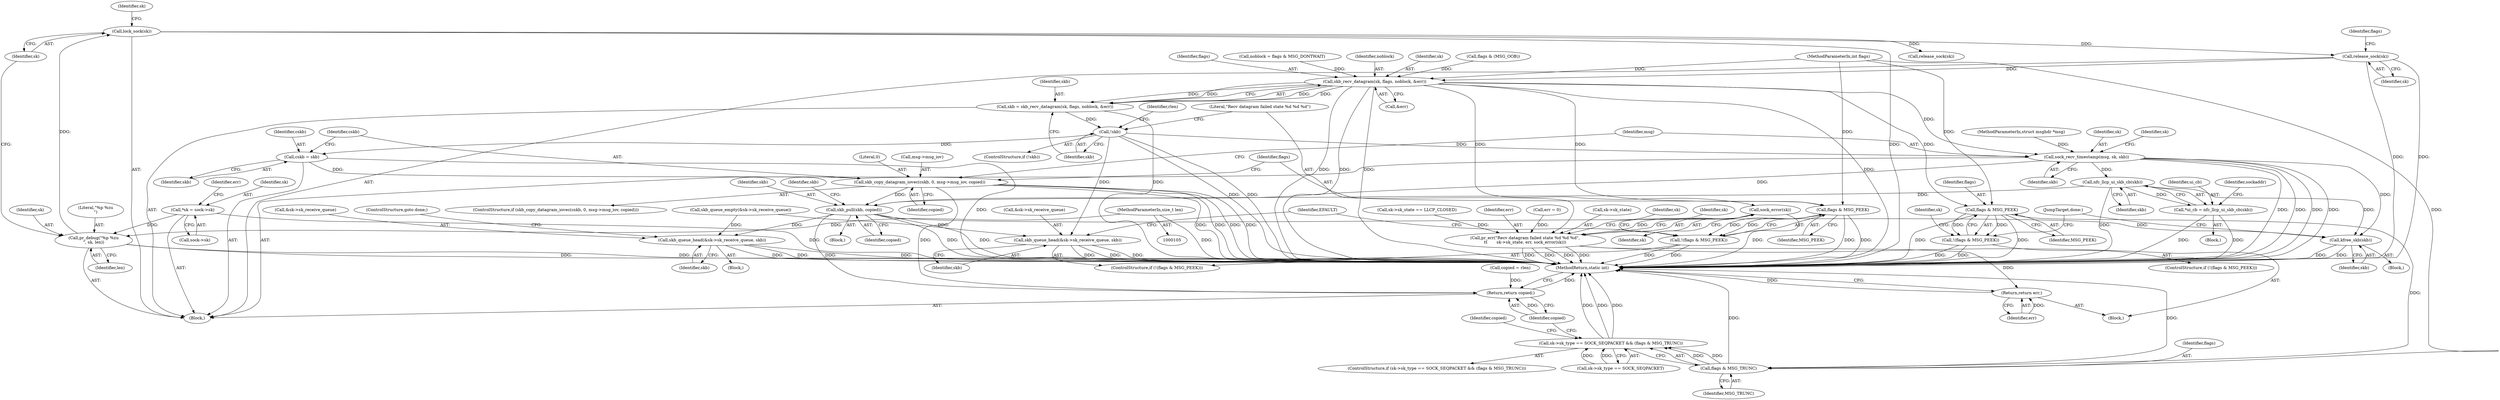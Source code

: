 digraph "0_linux_f3d3342602f8bcbf37d7c46641cb9bca7618eb1c_24@pointer" {
"1000155" [label="(Call,release_sock(sk))"];
"1000136" [label="(Call,lock_sock(sk))"];
"1000132" [label="(Call,pr_debug(\"%p %zu\n\", sk, len))"];
"1000119" [label="(Call,*sk = sock->sk)"];
"1000109" [label="(MethodParameterIn,size_t len)"];
"1000166" [label="(Call,skb_recv_datagram(sk, flags, noblock, &err))"];
"1000164" [label="(Call,skb = skb_recv_datagram(sk, flags, noblock, &err))"];
"1000173" [label="(Call,!skb)"];
"1000199" [label="(Call,cskb = skb)"];
"1000203" [label="(Call,skb_copy_datagram_iovec(cskb, 0, msg->msg_iov, copied))"];
"1000322" [label="(Call,skb_pull(skb, copied))"];
"1000330" [label="(Call,skb_queue_head(&sk->sk_receive_queue, skb))"];
"1000337" [label="(Call,kfree_skb(skb))"];
"1000353" [label="(Return,return copied;)"];
"1000216" [label="(Call,skb_queue_head(&sk->sk_receive_queue, skb))"];
"1000225" [label="(Call,sock_recv_timestamp(msg, sk, skb))"];
"1000243" [label="(Call,nfc_llcp_ui_skb_cb(skb))"];
"1000241" [label="(Call,*ui_cb = nfc_llcp_ui_skb_cb(skb))"];
"1000182" [label="(Call,sock_error(sk))"];
"1000176" [label="(Call,pr_err(\"Recv datagram failed state %d %d %d\",\n\t\t       sk->sk_state, err, sock_error(sk)))"];
"1000192" [label="(Return,return err;)"];
"1000213" [label="(Call,flags & MSG_PEEK)"];
"1000212" [label="(Call,!(flags & MSG_PEEK))"];
"1000299" [label="(Call,flags & MSG_PEEK)"];
"1000298" [label="(Call,!(flags & MSG_PEEK))"];
"1000347" [label="(Call,flags & MSG_TRUNC)"];
"1000341" [label="(Call,sk->sk_type == SOCK_SEQPACKET && (flags & MSG_TRUNC))"];
"1000166" [label="(Call,skb_recv_datagram(sk, flags, noblock, &err))"];
"1000219" [label="(Identifier,sk)"];
"1000121" [label="(Call,sock->sk)"];
"1000321" [label="(Block,)"];
"1000203" [label="(Call,skb_copy_datagram_iovec(cskb, 0, msg->msg_iov, copied))"];
"1000221" [label="(Identifier,skb)"];
"1000242" [label="(Identifier,ui_cb)"];
"1000130" [label="(Identifier,err)"];
"1000168" [label="(Identifier,flags)"];
"1000214" [label="(Identifier,flags)"];
"1000217" [label="(Call,&sk->sk_receive_queue)"];
"1000113" [label="(Call,noblock = flags & MSG_DONTWAIT)"];
"1000192" [label="(Return,return err;)"];
"1000135" [label="(Identifier,len)"];
"1000169" [label="(Identifier,noblock)"];
"1000170" [label="(Call,&err)"];
"1000331" [label="(Call,&sk->sk_receive_queue)"];
"1000351" [label="(Identifier,copied)"];
"1000209" [label="(Identifier,copied)"];
"1000323" [label="(Identifier,skb)"];
"1000195" [label="(Identifier,rlen)"];
"1000165" [label="(Identifier,skb)"];
"1000132" [label="(Call,pr_debug(\"%p %zu\n\", sk, len))"];
"1000167" [label="(Identifier,sk)"];
"1000178" [label="(Call,sk->sk_state)"];
"1000164" [label="(Call,skb = skb_recv_datagram(sk, flags, noblock, &err))"];
"1000353" [label="(Return,return copied;)"];
"1000307" [label="(Identifier,sk)"];
"1000134" [label="(Identifier,sk)"];
"1000226" [label="(Identifier,msg)"];
"1000187" [label="(Identifier,sk)"];
"1000177" [label="(Literal,\"Recv datagram failed state %d %d %d\")"];
"1000212" [label="(Call,!(flags & MSG_PEEK))"];
"1000322" [label="(Call,skb_pull(skb, copied))"];
"1000244" [label="(Identifier,skb)"];
"1000111" [label="(Block,)"];
"1000330" [label="(Call,skb_queue_head(&sk->sk_receive_queue, skb))"];
"1000140" [label="(Call,sk->sk_state == LLCP_CLOSED)"];
"1000155" [label="(Call,release_sock(sk))"];
"1000172" [label="(ControlStructure,if (!skb))"];
"1000158" [label="(Call,flags & (MSG_OOB))"];
"1000241" [label="(Call,*ui_cb = nfc_llcp_ui_skb_cb(skb))"];
"1000349" [label="(Identifier,MSG_TRUNC)"];
"1000182" [label="(Call,sock_error(sk))"];
"1000348" [label="(Identifier,flags)"];
"1000183" [label="(Identifier,sk)"];
"1000200" [label="(Identifier,cskb)"];
"1000336" [label="(ControlStructure,goto done;)"];
"1000205" [label="(Literal,0)"];
"1000136" [label="(Call,lock_sock(sk))"];
"1000120" [label="(Identifier,sk)"];
"1000224" [label="(Identifier,EFAULT)"];
"1000340" [label="(ControlStructure,if (sk->sk_type == SOCK_SEQPACKET && (flags & MSG_TRUNC)))"];
"1000302" [label="(Block,)"];
"1000297" [label="(ControlStructure,if (!(flags & MSG_PEEK)))"];
"1000156" [label="(Identifier,sk)"];
"1000327" [label="(Identifier,skb)"];
"1000300" [label="(Identifier,flags)"];
"1000110" [label="(MethodParameterIn,int flags)"];
"1000206" [label="(Call,msg->msg_iov)"];
"1000239" [label="(Block,)"];
"1000354" [label="(Identifier,copied)"];
"1000142" [label="(Identifier,sk)"];
"1000299" [label="(Call,flags & MSG_PEEK)"];
"1000335" [label="(Identifier,skb)"];
"1000137" [label="(Identifier,sk)"];
"1000181" [label="(Identifier,err)"];
"1000329" [label="(Block,)"];
"1000324" [label="(Identifier,copied)"];
"1000301" [label="(Identifier,MSG_PEEK)"];
"1000151" [label="(Call,release_sock(sk))"];
"1000228" [label="(Identifier,skb)"];
"1000108" [label="(MethodParameterIn,struct msghdr *msg)"];
"1000227" [label="(Identifier,sk)"];
"1000342" [label="(Call,sk->sk_type == SOCK_SEQPACKET)"];
"1000201" [label="(Identifier,skb)"];
"1000243" [label="(Call,nfc_llcp_ui_skb_cb(skb))"];
"1000341" [label="(Call,sk->sk_type == SOCK_SEQPACKET && (flags & MSG_TRUNC))"];
"1000119" [label="(Call,*sk = sock->sk)"];
"1000199" [label="(Call,cskb = skb)"];
"1000338" [label="(Identifier,skb)"];
"1000204" [label="(Identifier,cskb)"];
"1000176" [label="(Call,pr_err(\"Recv datagram failed state %d %d %d\",\n\t\t       sk->sk_state, err, sock_error(sk)))"];
"1000174" [label="(Identifier,skb)"];
"1000215" [label="(Identifier,MSG_PEEK)"];
"1000109" [label="(MethodParameterIn,size_t len)"];
"1000225" [label="(Call,sock_recv_timestamp(msg, sk, skb))"];
"1000355" [label="(MethodReturn,static int)"];
"1000129" [label="(Call,err = 0)"];
"1000193" [label="(Identifier,err)"];
"1000145" [label="(Call,skb_queue_empty(&sk->sk_receive_queue))"];
"1000211" [label="(ControlStructure,if (!(flags & MSG_PEEK)))"];
"1000175" [label="(Block,)"];
"1000347" [label="(Call,flags & MSG_TRUNC)"];
"1000202" [label="(ControlStructure,if (skb_copy_datagram_iovec(cskb, 0, msg->msg_iov, copied)))"];
"1000233" [label="(Identifier,sk)"];
"1000173" [label="(Call,!skb)"];
"1000213" [label="(Call,flags & MSG_PEEK)"];
"1000216" [label="(Call,skb_queue_head(&sk->sk_receive_queue, skb))"];
"1000159" [label="(Identifier,flags)"];
"1000350" [label="(Call,copied = rlen)"];
"1000133" [label="(Literal,\"%p %zu\n\")"];
"1000298" [label="(Call,!(flags & MSG_PEEK))"];
"1000247" [label="(Identifier,sockaddr)"];
"1000339" [label="(JumpTarget,done:)"];
"1000337" [label="(Call,kfree_skb(skb))"];
"1000155" -> "1000111"  [label="AST: "];
"1000155" -> "1000156"  [label="CFG: "];
"1000156" -> "1000155"  [label="AST: "];
"1000159" -> "1000155"  [label="CFG: "];
"1000155" -> "1000355"  [label="DDG: "];
"1000155" -> "1000355"  [label="DDG: "];
"1000136" -> "1000155"  [label="DDG: "];
"1000155" -> "1000166"  [label="DDG: "];
"1000136" -> "1000111"  [label="AST: "];
"1000136" -> "1000137"  [label="CFG: "];
"1000137" -> "1000136"  [label="AST: "];
"1000142" -> "1000136"  [label="CFG: "];
"1000136" -> "1000355"  [label="DDG: "];
"1000132" -> "1000136"  [label="DDG: "];
"1000136" -> "1000151"  [label="DDG: "];
"1000132" -> "1000111"  [label="AST: "];
"1000132" -> "1000135"  [label="CFG: "];
"1000133" -> "1000132"  [label="AST: "];
"1000134" -> "1000132"  [label="AST: "];
"1000135" -> "1000132"  [label="AST: "];
"1000137" -> "1000132"  [label="CFG: "];
"1000132" -> "1000355"  [label="DDG: "];
"1000132" -> "1000355"  [label="DDG: "];
"1000119" -> "1000132"  [label="DDG: "];
"1000109" -> "1000132"  [label="DDG: "];
"1000119" -> "1000111"  [label="AST: "];
"1000119" -> "1000121"  [label="CFG: "];
"1000120" -> "1000119"  [label="AST: "];
"1000121" -> "1000119"  [label="AST: "];
"1000130" -> "1000119"  [label="CFG: "];
"1000119" -> "1000355"  [label="DDG: "];
"1000109" -> "1000105"  [label="AST: "];
"1000109" -> "1000355"  [label="DDG: "];
"1000166" -> "1000164"  [label="AST: "];
"1000166" -> "1000170"  [label="CFG: "];
"1000167" -> "1000166"  [label="AST: "];
"1000168" -> "1000166"  [label="AST: "];
"1000169" -> "1000166"  [label="AST: "];
"1000170" -> "1000166"  [label="AST: "];
"1000164" -> "1000166"  [label="CFG: "];
"1000166" -> "1000355"  [label="DDG: "];
"1000166" -> "1000355"  [label="DDG: "];
"1000166" -> "1000355"  [label="DDG: "];
"1000166" -> "1000355"  [label="DDG: "];
"1000166" -> "1000164"  [label="DDG: "];
"1000166" -> "1000164"  [label="DDG: "];
"1000166" -> "1000164"  [label="DDG: "];
"1000166" -> "1000164"  [label="DDG: "];
"1000158" -> "1000166"  [label="DDG: "];
"1000110" -> "1000166"  [label="DDG: "];
"1000113" -> "1000166"  [label="DDG: "];
"1000166" -> "1000182"  [label="DDG: "];
"1000166" -> "1000213"  [label="DDG: "];
"1000166" -> "1000225"  [label="DDG: "];
"1000166" -> "1000299"  [label="DDG: "];
"1000164" -> "1000111"  [label="AST: "];
"1000165" -> "1000164"  [label="AST: "];
"1000174" -> "1000164"  [label="CFG: "];
"1000164" -> "1000355"  [label="DDG: "];
"1000164" -> "1000173"  [label="DDG: "];
"1000173" -> "1000172"  [label="AST: "];
"1000173" -> "1000174"  [label="CFG: "];
"1000174" -> "1000173"  [label="AST: "];
"1000177" -> "1000173"  [label="CFG: "];
"1000195" -> "1000173"  [label="CFG: "];
"1000173" -> "1000355"  [label="DDG: "];
"1000173" -> "1000355"  [label="DDG: "];
"1000173" -> "1000199"  [label="DDG: "];
"1000173" -> "1000216"  [label="DDG: "];
"1000173" -> "1000225"  [label="DDG: "];
"1000199" -> "1000111"  [label="AST: "];
"1000199" -> "1000201"  [label="CFG: "];
"1000200" -> "1000199"  [label="AST: "];
"1000201" -> "1000199"  [label="AST: "];
"1000204" -> "1000199"  [label="CFG: "];
"1000199" -> "1000355"  [label="DDG: "];
"1000199" -> "1000203"  [label="DDG: "];
"1000203" -> "1000202"  [label="AST: "];
"1000203" -> "1000209"  [label="CFG: "];
"1000204" -> "1000203"  [label="AST: "];
"1000205" -> "1000203"  [label="AST: "];
"1000206" -> "1000203"  [label="AST: "];
"1000209" -> "1000203"  [label="AST: "];
"1000214" -> "1000203"  [label="CFG: "];
"1000226" -> "1000203"  [label="CFG: "];
"1000203" -> "1000355"  [label="DDG: "];
"1000203" -> "1000355"  [label="DDG: "];
"1000203" -> "1000355"  [label="DDG: "];
"1000203" -> "1000355"  [label="DDG: "];
"1000203" -> "1000322"  [label="DDG: "];
"1000203" -> "1000353"  [label="DDG: "];
"1000322" -> "1000321"  [label="AST: "];
"1000322" -> "1000324"  [label="CFG: "];
"1000323" -> "1000322"  [label="AST: "];
"1000324" -> "1000322"  [label="AST: "];
"1000327" -> "1000322"  [label="CFG: "];
"1000322" -> "1000355"  [label="DDG: "];
"1000322" -> "1000355"  [label="DDG: "];
"1000225" -> "1000322"  [label="DDG: "];
"1000243" -> "1000322"  [label="DDG: "];
"1000322" -> "1000330"  [label="DDG: "];
"1000322" -> "1000337"  [label="DDG: "];
"1000322" -> "1000353"  [label="DDG: "];
"1000330" -> "1000329"  [label="AST: "];
"1000330" -> "1000335"  [label="CFG: "];
"1000331" -> "1000330"  [label="AST: "];
"1000335" -> "1000330"  [label="AST: "];
"1000336" -> "1000330"  [label="CFG: "];
"1000330" -> "1000355"  [label="DDG: "];
"1000330" -> "1000355"  [label="DDG: "];
"1000330" -> "1000355"  [label="DDG: "];
"1000145" -> "1000330"  [label="DDG: "];
"1000337" -> "1000302"  [label="AST: "];
"1000337" -> "1000338"  [label="CFG: "];
"1000338" -> "1000337"  [label="AST: "];
"1000339" -> "1000337"  [label="CFG: "];
"1000337" -> "1000355"  [label="DDG: "];
"1000337" -> "1000355"  [label="DDG: "];
"1000225" -> "1000337"  [label="DDG: "];
"1000243" -> "1000337"  [label="DDG: "];
"1000353" -> "1000111"  [label="AST: "];
"1000353" -> "1000354"  [label="CFG: "];
"1000354" -> "1000353"  [label="AST: "];
"1000355" -> "1000353"  [label="CFG: "];
"1000353" -> "1000355"  [label="DDG: "];
"1000354" -> "1000353"  [label="DDG: "];
"1000350" -> "1000353"  [label="DDG: "];
"1000216" -> "1000211"  [label="AST: "];
"1000216" -> "1000221"  [label="CFG: "];
"1000217" -> "1000216"  [label="AST: "];
"1000221" -> "1000216"  [label="AST: "];
"1000224" -> "1000216"  [label="CFG: "];
"1000216" -> "1000355"  [label="DDG: "];
"1000216" -> "1000355"  [label="DDG: "];
"1000216" -> "1000355"  [label="DDG: "];
"1000145" -> "1000216"  [label="DDG: "];
"1000225" -> "1000111"  [label="AST: "];
"1000225" -> "1000228"  [label="CFG: "];
"1000226" -> "1000225"  [label="AST: "];
"1000227" -> "1000225"  [label="AST: "];
"1000228" -> "1000225"  [label="AST: "];
"1000233" -> "1000225"  [label="CFG: "];
"1000225" -> "1000355"  [label="DDG: "];
"1000225" -> "1000355"  [label="DDG: "];
"1000225" -> "1000355"  [label="DDG: "];
"1000225" -> "1000355"  [label="DDG: "];
"1000108" -> "1000225"  [label="DDG: "];
"1000225" -> "1000243"  [label="DDG: "];
"1000243" -> "1000241"  [label="AST: "];
"1000243" -> "1000244"  [label="CFG: "];
"1000244" -> "1000243"  [label="AST: "];
"1000241" -> "1000243"  [label="CFG: "];
"1000243" -> "1000355"  [label="DDG: "];
"1000243" -> "1000241"  [label="DDG: "];
"1000241" -> "1000239"  [label="AST: "];
"1000242" -> "1000241"  [label="AST: "];
"1000247" -> "1000241"  [label="CFG: "];
"1000241" -> "1000355"  [label="DDG: "];
"1000241" -> "1000355"  [label="DDG: "];
"1000182" -> "1000176"  [label="AST: "];
"1000182" -> "1000183"  [label="CFG: "];
"1000183" -> "1000182"  [label="AST: "];
"1000176" -> "1000182"  [label="CFG: "];
"1000182" -> "1000355"  [label="DDG: "];
"1000182" -> "1000176"  [label="DDG: "];
"1000176" -> "1000175"  [label="AST: "];
"1000177" -> "1000176"  [label="AST: "];
"1000178" -> "1000176"  [label="AST: "];
"1000181" -> "1000176"  [label="AST: "];
"1000187" -> "1000176"  [label="CFG: "];
"1000176" -> "1000355"  [label="DDG: "];
"1000176" -> "1000355"  [label="DDG: "];
"1000176" -> "1000355"  [label="DDG: "];
"1000176" -> "1000355"  [label="DDG: "];
"1000140" -> "1000176"  [label="DDG: "];
"1000129" -> "1000176"  [label="DDG: "];
"1000176" -> "1000192"  [label="DDG: "];
"1000192" -> "1000175"  [label="AST: "];
"1000192" -> "1000193"  [label="CFG: "];
"1000193" -> "1000192"  [label="AST: "];
"1000355" -> "1000192"  [label="CFG: "];
"1000192" -> "1000355"  [label="DDG: "];
"1000193" -> "1000192"  [label="DDG: "];
"1000213" -> "1000212"  [label="AST: "];
"1000213" -> "1000215"  [label="CFG: "];
"1000214" -> "1000213"  [label="AST: "];
"1000215" -> "1000213"  [label="AST: "];
"1000212" -> "1000213"  [label="CFG: "];
"1000213" -> "1000355"  [label="DDG: "];
"1000213" -> "1000355"  [label="DDG: "];
"1000213" -> "1000212"  [label="DDG: "];
"1000213" -> "1000212"  [label="DDG: "];
"1000110" -> "1000213"  [label="DDG: "];
"1000212" -> "1000211"  [label="AST: "];
"1000219" -> "1000212"  [label="CFG: "];
"1000224" -> "1000212"  [label="CFG: "];
"1000212" -> "1000355"  [label="DDG: "];
"1000212" -> "1000355"  [label="DDG: "];
"1000299" -> "1000298"  [label="AST: "];
"1000299" -> "1000301"  [label="CFG: "];
"1000300" -> "1000299"  [label="AST: "];
"1000301" -> "1000299"  [label="AST: "];
"1000298" -> "1000299"  [label="CFG: "];
"1000299" -> "1000355"  [label="DDG: "];
"1000299" -> "1000355"  [label="DDG: "];
"1000299" -> "1000298"  [label="DDG: "];
"1000299" -> "1000298"  [label="DDG: "];
"1000110" -> "1000299"  [label="DDG: "];
"1000299" -> "1000347"  [label="DDG: "];
"1000298" -> "1000297"  [label="AST: "];
"1000307" -> "1000298"  [label="CFG: "];
"1000339" -> "1000298"  [label="CFG: "];
"1000298" -> "1000355"  [label="DDG: "];
"1000298" -> "1000355"  [label="DDG: "];
"1000347" -> "1000341"  [label="AST: "];
"1000347" -> "1000349"  [label="CFG: "];
"1000348" -> "1000347"  [label="AST: "];
"1000349" -> "1000347"  [label="AST: "];
"1000341" -> "1000347"  [label="CFG: "];
"1000347" -> "1000355"  [label="DDG: "];
"1000347" -> "1000355"  [label="DDG: "];
"1000347" -> "1000341"  [label="DDG: "];
"1000347" -> "1000341"  [label="DDG: "];
"1000110" -> "1000347"  [label="DDG: "];
"1000341" -> "1000340"  [label="AST: "];
"1000341" -> "1000342"  [label="CFG: "];
"1000342" -> "1000341"  [label="AST: "];
"1000351" -> "1000341"  [label="CFG: "];
"1000354" -> "1000341"  [label="CFG: "];
"1000341" -> "1000355"  [label="DDG: "];
"1000341" -> "1000355"  [label="DDG: "];
"1000341" -> "1000355"  [label="DDG: "];
"1000342" -> "1000341"  [label="DDG: "];
"1000342" -> "1000341"  [label="DDG: "];
}

